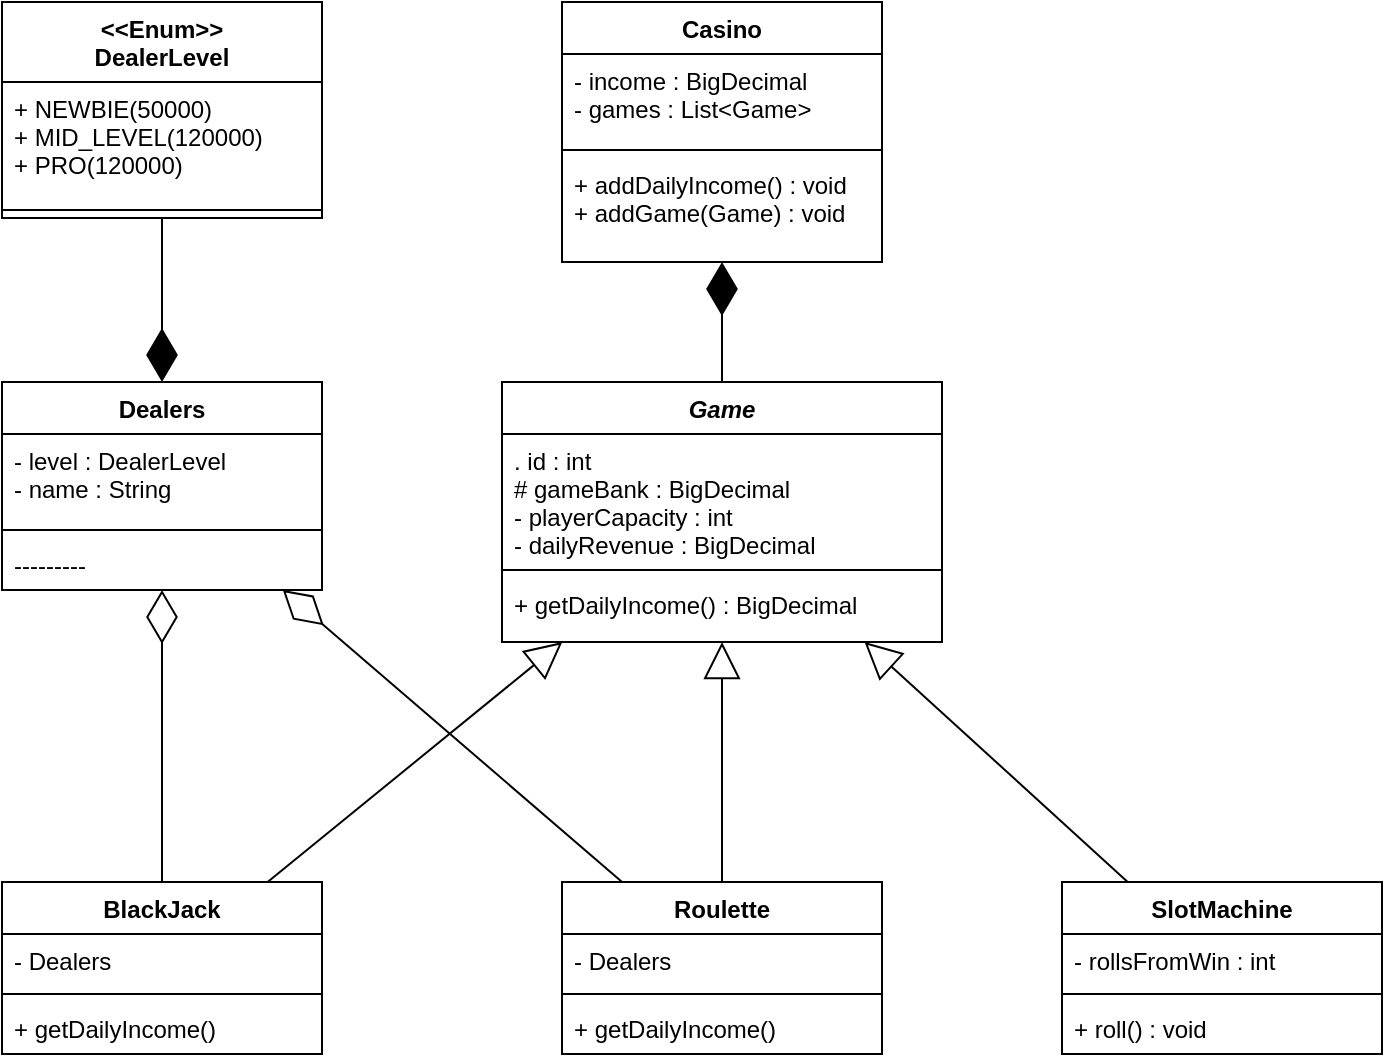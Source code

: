 <mxfile version="17.4.6" type="github">
  <diagram id="BqBsmsbKSMQ_R6yYrn0i" name="Page-1">
    <mxGraphModel dx="1350" dy="764" grid="1" gridSize="10" guides="1" tooltips="1" connect="1" arrows="1" fold="1" page="1" pageScale="1" pageWidth="850" pageHeight="1100" math="0" shadow="0">
      <root>
        <mxCell id="0" />
        <mxCell id="1" parent="0" />
        <mxCell id="eItsZUDyepEYG7NE27wh-1" value="Casino" style="swimlane;fontStyle=1;align=center;verticalAlign=top;childLayout=stackLayout;horizontal=1;startSize=26;horizontalStack=0;resizeParent=1;resizeParentMax=0;resizeLast=0;collapsible=1;marginBottom=0;" vertex="1" parent="1">
          <mxGeometry x="370" y="120" width="160" height="130" as="geometry" />
        </mxCell>
        <mxCell id="eItsZUDyepEYG7NE27wh-2" value="- income : BigDecimal&#xa;- games : List&lt;Game&gt;&#xa;" style="text;strokeColor=none;fillColor=none;align=left;verticalAlign=top;spacingLeft=4;spacingRight=4;overflow=hidden;rotatable=0;points=[[0,0.5],[1,0.5]];portConstraint=eastwest;" vertex="1" parent="eItsZUDyepEYG7NE27wh-1">
          <mxGeometry y="26" width="160" height="44" as="geometry" />
        </mxCell>
        <mxCell id="eItsZUDyepEYG7NE27wh-3" value="" style="line;strokeWidth=1;fillColor=none;align=left;verticalAlign=middle;spacingTop=-1;spacingLeft=3;spacingRight=3;rotatable=0;labelPosition=right;points=[];portConstraint=eastwest;" vertex="1" parent="eItsZUDyepEYG7NE27wh-1">
          <mxGeometry y="70" width="160" height="8" as="geometry" />
        </mxCell>
        <mxCell id="eItsZUDyepEYG7NE27wh-4" value="+ addDailyIncome() : void&#xa;+ addGame(Game) : void&#xa;" style="text;strokeColor=none;fillColor=none;align=left;verticalAlign=top;spacingLeft=4;spacingRight=4;overflow=hidden;rotatable=0;points=[[0,0.5],[1,0.5]];portConstraint=eastwest;" vertex="1" parent="eItsZUDyepEYG7NE27wh-1">
          <mxGeometry y="78" width="160" height="52" as="geometry" />
        </mxCell>
        <mxCell id="eItsZUDyepEYG7NE27wh-5" value="Game" style="swimlane;fontStyle=3;align=center;verticalAlign=top;childLayout=stackLayout;horizontal=1;startSize=26;horizontalStack=0;resizeParent=1;resizeParentMax=0;resizeLast=0;collapsible=1;marginBottom=0;" vertex="1" parent="1">
          <mxGeometry x="340" y="310" width="220" height="130" as="geometry" />
        </mxCell>
        <mxCell id="eItsZUDyepEYG7NE27wh-6" value=". id : int&#xa;# gameBank : BigDecimal&#xa;- playerCapacity : int&#xa;- dailyRevenue : BigDecimal&#xa;" style="text;strokeColor=none;fillColor=none;align=left;verticalAlign=top;spacingLeft=4;spacingRight=4;overflow=hidden;rotatable=0;points=[[0,0.5],[1,0.5]];portConstraint=eastwest;" vertex="1" parent="eItsZUDyepEYG7NE27wh-5">
          <mxGeometry y="26" width="220" height="64" as="geometry" />
        </mxCell>
        <mxCell id="eItsZUDyepEYG7NE27wh-7" value="" style="line;strokeWidth=1;fillColor=none;align=left;verticalAlign=middle;spacingTop=-1;spacingLeft=3;spacingRight=3;rotatable=0;labelPosition=right;points=[];portConstraint=eastwest;" vertex="1" parent="eItsZUDyepEYG7NE27wh-5">
          <mxGeometry y="90" width="220" height="8" as="geometry" />
        </mxCell>
        <mxCell id="eItsZUDyepEYG7NE27wh-8" value="+ getDailyIncome() : BigDecimal&#xa;" style="text;strokeColor=none;fillColor=none;align=left;verticalAlign=top;spacingLeft=4;spacingRight=4;overflow=hidden;rotatable=0;points=[[0,0.5],[1,0.5]];portConstraint=eastwest;" vertex="1" parent="eItsZUDyepEYG7NE27wh-5">
          <mxGeometry y="98" width="220" height="32" as="geometry" />
        </mxCell>
        <mxCell id="eItsZUDyepEYG7NE27wh-9" value="" style="endArrow=diamondThin;endFill=1;endSize=24;html=1;rounded=0;" edge="1" parent="1" source="eItsZUDyepEYG7NE27wh-5" target="eItsZUDyepEYG7NE27wh-1">
          <mxGeometry width="160" relative="1" as="geometry">
            <mxPoint x="340" y="390" as="sourcePoint" />
            <mxPoint x="500" y="390" as="targetPoint" />
          </mxGeometry>
        </mxCell>
        <mxCell id="eItsZUDyepEYG7NE27wh-10" value="Roulette" style="swimlane;fontStyle=1;align=center;verticalAlign=top;childLayout=stackLayout;horizontal=1;startSize=26;horizontalStack=0;resizeParent=1;resizeParentMax=0;resizeLast=0;collapsible=1;marginBottom=0;" vertex="1" parent="1">
          <mxGeometry x="370" y="560" width="160" height="86" as="geometry" />
        </mxCell>
        <mxCell id="eItsZUDyepEYG7NE27wh-11" value="- Dealers" style="text;strokeColor=none;fillColor=none;align=left;verticalAlign=top;spacingLeft=4;spacingRight=4;overflow=hidden;rotatable=0;points=[[0,0.5],[1,0.5]];portConstraint=eastwest;" vertex="1" parent="eItsZUDyepEYG7NE27wh-10">
          <mxGeometry y="26" width="160" height="26" as="geometry" />
        </mxCell>
        <mxCell id="eItsZUDyepEYG7NE27wh-12" value="" style="line;strokeWidth=1;fillColor=none;align=left;verticalAlign=middle;spacingTop=-1;spacingLeft=3;spacingRight=3;rotatable=0;labelPosition=right;points=[];portConstraint=eastwest;" vertex="1" parent="eItsZUDyepEYG7NE27wh-10">
          <mxGeometry y="52" width="160" height="8" as="geometry" />
        </mxCell>
        <mxCell id="eItsZUDyepEYG7NE27wh-13" value="+ getDailyIncome()" style="text;strokeColor=none;fillColor=none;align=left;verticalAlign=top;spacingLeft=4;spacingRight=4;overflow=hidden;rotatable=0;points=[[0,0.5],[1,0.5]];portConstraint=eastwest;" vertex="1" parent="eItsZUDyepEYG7NE27wh-10">
          <mxGeometry y="60" width="160" height="26" as="geometry" />
        </mxCell>
        <mxCell id="eItsZUDyepEYG7NE27wh-14" value="BlackJack" style="swimlane;fontStyle=1;align=center;verticalAlign=top;childLayout=stackLayout;horizontal=1;startSize=26;horizontalStack=0;resizeParent=1;resizeParentMax=0;resizeLast=0;collapsible=1;marginBottom=0;" vertex="1" parent="1">
          <mxGeometry x="90" y="560" width="160" height="86" as="geometry" />
        </mxCell>
        <mxCell id="eItsZUDyepEYG7NE27wh-15" value="- Dealers" style="text;strokeColor=none;fillColor=none;align=left;verticalAlign=top;spacingLeft=4;spacingRight=4;overflow=hidden;rotatable=0;points=[[0,0.5],[1,0.5]];portConstraint=eastwest;" vertex="1" parent="eItsZUDyepEYG7NE27wh-14">
          <mxGeometry y="26" width="160" height="26" as="geometry" />
        </mxCell>
        <mxCell id="eItsZUDyepEYG7NE27wh-16" value="" style="line;strokeWidth=1;fillColor=none;align=left;verticalAlign=middle;spacingTop=-1;spacingLeft=3;spacingRight=3;rotatable=0;labelPosition=right;points=[];portConstraint=eastwest;" vertex="1" parent="eItsZUDyepEYG7NE27wh-14">
          <mxGeometry y="52" width="160" height="8" as="geometry" />
        </mxCell>
        <mxCell id="eItsZUDyepEYG7NE27wh-17" value="+ getDailyIncome()" style="text;strokeColor=none;fillColor=none;align=left;verticalAlign=top;spacingLeft=4;spacingRight=4;overflow=hidden;rotatable=0;points=[[0,0.5],[1,0.5]];portConstraint=eastwest;" vertex="1" parent="eItsZUDyepEYG7NE27wh-14">
          <mxGeometry y="60" width="160" height="26" as="geometry" />
        </mxCell>
        <mxCell id="eItsZUDyepEYG7NE27wh-18" value="SlotMachine" style="swimlane;fontStyle=1;align=center;verticalAlign=top;childLayout=stackLayout;horizontal=1;startSize=26;horizontalStack=0;resizeParent=1;resizeParentMax=0;resizeLast=0;collapsible=1;marginBottom=0;" vertex="1" parent="1">
          <mxGeometry x="620" y="560" width="160" height="86" as="geometry" />
        </mxCell>
        <mxCell id="eItsZUDyepEYG7NE27wh-19" value="- rollsFromWin : int" style="text;strokeColor=none;fillColor=none;align=left;verticalAlign=top;spacingLeft=4;spacingRight=4;overflow=hidden;rotatable=0;points=[[0,0.5],[1,0.5]];portConstraint=eastwest;" vertex="1" parent="eItsZUDyepEYG7NE27wh-18">
          <mxGeometry y="26" width="160" height="26" as="geometry" />
        </mxCell>
        <mxCell id="eItsZUDyepEYG7NE27wh-20" value="" style="line;strokeWidth=1;fillColor=none;align=left;verticalAlign=middle;spacingTop=-1;spacingLeft=3;spacingRight=3;rotatable=0;labelPosition=right;points=[];portConstraint=eastwest;" vertex="1" parent="eItsZUDyepEYG7NE27wh-18">
          <mxGeometry y="52" width="160" height="8" as="geometry" />
        </mxCell>
        <mxCell id="eItsZUDyepEYG7NE27wh-21" value="+ roll() : void" style="text;strokeColor=none;fillColor=none;align=left;verticalAlign=top;spacingLeft=4;spacingRight=4;overflow=hidden;rotatable=0;points=[[0,0.5],[1,0.5]];portConstraint=eastwest;" vertex="1" parent="eItsZUDyepEYG7NE27wh-18">
          <mxGeometry y="60" width="160" height="26" as="geometry" />
        </mxCell>
        <mxCell id="eItsZUDyepEYG7NE27wh-22" value="" style="endArrow=block;endSize=16;endFill=0;html=1;rounded=0;" edge="1" parent="1" source="eItsZUDyepEYG7NE27wh-14" target="eItsZUDyepEYG7NE27wh-5">
          <mxGeometry width="160" relative="1" as="geometry">
            <mxPoint x="340" y="390" as="sourcePoint" />
            <mxPoint x="500" y="390" as="targetPoint" />
          </mxGeometry>
        </mxCell>
        <mxCell id="eItsZUDyepEYG7NE27wh-24" value="" style="endArrow=block;endSize=16;endFill=0;html=1;rounded=0;exitX=0.5;exitY=0;exitDx=0;exitDy=0;" edge="1" parent="1" source="eItsZUDyepEYG7NE27wh-10" target="eItsZUDyepEYG7NE27wh-5">
          <mxGeometry width="160" relative="1" as="geometry">
            <mxPoint x="340" y="390" as="sourcePoint" />
            <mxPoint x="500" y="390" as="targetPoint" />
          </mxGeometry>
        </mxCell>
        <mxCell id="eItsZUDyepEYG7NE27wh-25" value="" style="endArrow=block;endSize=16;endFill=0;html=1;rounded=0;" edge="1" parent="1" source="eItsZUDyepEYG7NE27wh-18" target="eItsZUDyepEYG7NE27wh-5">
          <mxGeometry width="160" relative="1" as="geometry">
            <mxPoint x="340" y="390" as="sourcePoint" />
            <mxPoint x="500" y="390" as="targetPoint" />
          </mxGeometry>
        </mxCell>
        <mxCell id="eItsZUDyepEYG7NE27wh-26" value="Dealers" style="swimlane;fontStyle=1;align=center;verticalAlign=top;childLayout=stackLayout;horizontal=1;startSize=26;horizontalStack=0;resizeParent=1;resizeParentMax=0;resizeLast=0;collapsible=1;marginBottom=0;" vertex="1" parent="1">
          <mxGeometry x="90" y="310" width="160" height="104" as="geometry" />
        </mxCell>
        <mxCell id="eItsZUDyepEYG7NE27wh-27" value="- level : DealerLevel&#xa;- name : String&#xa;" style="text;strokeColor=none;fillColor=none;align=left;verticalAlign=top;spacingLeft=4;spacingRight=4;overflow=hidden;rotatable=0;points=[[0,0.5],[1,0.5]];portConstraint=eastwest;" vertex="1" parent="eItsZUDyepEYG7NE27wh-26">
          <mxGeometry y="26" width="160" height="44" as="geometry" />
        </mxCell>
        <mxCell id="eItsZUDyepEYG7NE27wh-28" value="" style="line;strokeWidth=1;fillColor=none;align=left;verticalAlign=middle;spacingTop=-1;spacingLeft=3;spacingRight=3;rotatable=0;labelPosition=right;points=[];portConstraint=eastwest;" vertex="1" parent="eItsZUDyepEYG7NE27wh-26">
          <mxGeometry y="70" width="160" height="8" as="geometry" />
        </mxCell>
        <mxCell id="eItsZUDyepEYG7NE27wh-29" value="---------" style="text;strokeColor=none;fillColor=none;align=left;verticalAlign=top;spacingLeft=4;spacingRight=4;overflow=hidden;rotatable=0;points=[[0,0.5],[1,0.5]];portConstraint=eastwest;" vertex="1" parent="eItsZUDyepEYG7NE27wh-26">
          <mxGeometry y="78" width="160" height="26" as="geometry" />
        </mxCell>
        <mxCell id="eItsZUDyepEYG7NE27wh-30" value="&lt;&lt;Enum&gt;&gt;&#xa;DealerLevel&#xa;" style="swimlane;fontStyle=1;align=center;verticalAlign=top;childLayout=stackLayout;horizontal=1;startSize=40;horizontalStack=0;resizeParent=1;resizeParentMax=0;resizeLast=0;collapsible=1;marginBottom=0;" vertex="1" parent="1">
          <mxGeometry x="90" y="120" width="160" height="108" as="geometry" />
        </mxCell>
        <mxCell id="eItsZUDyepEYG7NE27wh-31" value="+ NEWBIE(50000)&#xa;+ MID_LEVEL(120000)&#xa;+ PRO(120000)&#xa;" style="text;strokeColor=none;fillColor=none;align=left;verticalAlign=top;spacingLeft=4;spacingRight=4;overflow=hidden;rotatable=0;points=[[0,0.5],[1,0.5]];portConstraint=eastwest;" vertex="1" parent="eItsZUDyepEYG7NE27wh-30">
          <mxGeometry y="40" width="160" height="60" as="geometry" />
        </mxCell>
        <mxCell id="eItsZUDyepEYG7NE27wh-32" value="" style="line;strokeWidth=1;fillColor=none;align=left;verticalAlign=middle;spacingTop=-1;spacingLeft=3;spacingRight=3;rotatable=0;labelPosition=right;points=[];portConstraint=eastwest;" vertex="1" parent="eItsZUDyepEYG7NE27wh-30">
          <mxGeometry y="100" width="160" height="8" as="geometry" />
        </mxCell>
        <mxCell id="eItsZUDyepEYG7NE27wh-34" value="" style="endArrow=diamondThin;endFill=0;endSize=24;html=1;rounded=0;" edge="1" parent="1" source="eItsZUDyepEYG7NE27wh-10" target="eItsZUDyepEYG7NE27wh-26">
          <mxGeometry width="160" relative="1" as="geometry">
            <mxPoint x="340" y="390" as="sourcePoint" />
            <mxPoint x="500" y="390" as="targetPoint" />
          </mxGeometry>
        </mxCell>
        <mxCell id="eItsZUDyepEYG7NE27wh-35" value="" style="endArrow=diamondThin;endFill=0;endSize=24;html=1;rounded=0;" edge="1" parent="1" source="eItsZUDyepEYG7NE27wh-14" target="eItsZUDyepEYG7NE27wh-26">
          <mxGeometry width="160" relative="1" as="geometry">
            <mxPoint x="340" y="390" as="sourcePoint" />
            <mxPoint x="500" y="390" as="targetPoint" />
          </mxGeometry>
        </mxCell>
        <mxCell id="eItsZUDyepEYG7NE27wh-36" value="" style="endArrow=diamondThin;endFill=1;endSize=24;html=1;rounded=0;" edge="1" parent="1" source="eItsZUDyepEYG7NE27wh-30" target="eItsZUDyepEYG7NE27wh-26">
          <mxGeometry width="160" relative="1" as="geometry">
            <mxPoint x="340" y="390" as="sourcePoint" />
            <mxPoint x="500" y="390" as="targetPoint" />
          </mxGeometry>
        </mxCell>
      </root>
    </mxGraphModel>
  </diagram>
</mxfile>
